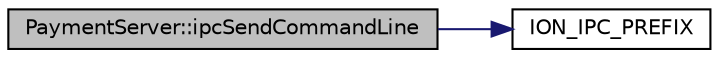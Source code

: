 digraph "PaymentServer::ipcSendCommandLine"
{
  edge [fontname="Helvetica",fontsize="10",labelfontname="Helvetica",labelfontsize="10"];
  node [fontname="Helvetica",fontsize="10",shape=record];
  rankdir="LR";
  Node6 [label="PaymentServer::ipcSendCommandLine",height=0.2,width=0.4,color="black", fillcolor="grey75", style="filled", fontcolor="black"];
  Node6 -> Node7 [color="midnightblue",fontsize="10",style="solid",fontname="Helvetica"];
  Node7 [label="ION_IPC_PREFIX",height=0.2,width=0.4,color="black", fillcolor="white", style="filled",URL="$d5/dec/paymentserver_8cpp.html#a3b83d22ee80b109d2be2aa8799915a45"];
}
